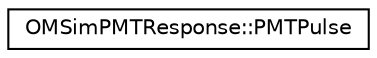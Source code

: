 digraph "Graphical Class Hierarchy"
{
 // LATEX_PDF_SIZE
  edge [fontname="Helvetica",fontsize="10",labelfontname="Helvetica",labelfontsize="10"];
  node [fontname="Helvetica",fontsize="10",shape=record];
  rankdir="LR";
  Node0 [label="OMSimPMTResponse::PMTPulse",height=0.2,width=0.4,color="black", fillcolor="white", style="filled",URL="$struct_o_m_sim_p_m_t_response_1_1_p_m_t_pulse.html",tooltip=" "];
}
